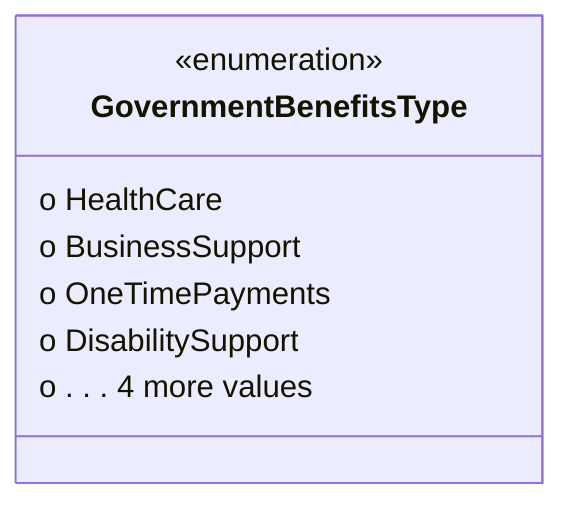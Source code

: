 classDiagram
  class GovernmentBenefitsType {
<<enumeration>>
  o HealthCare
  o BusinessSupport
  o OneTimePayments
  o DisabilitySupport
  o . . . 4 more values
 }